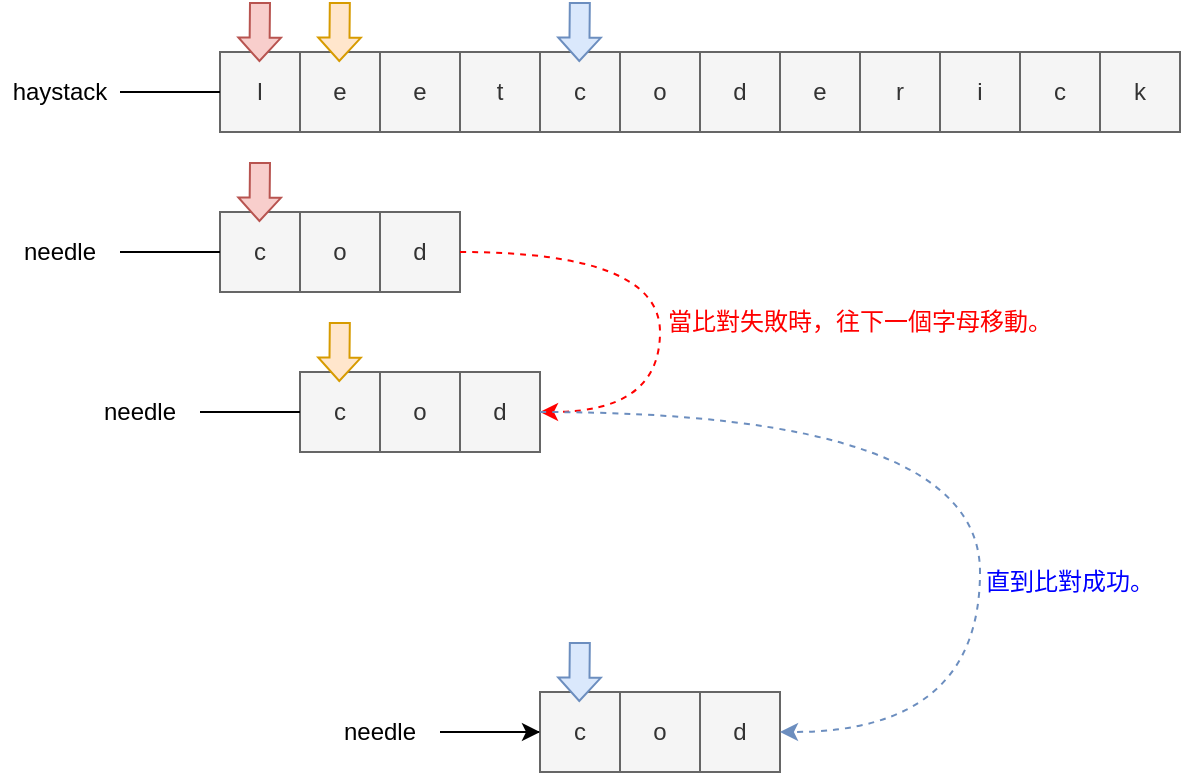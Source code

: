<mxfile version="20.3.0" type="device" pages="7"><diagram id="rYzyWl2HwcuLuf4nZ8Tp" name="第 1 页"><mxGraphModel dx="946" dy="587" grid="1" gridSize="10" guides="1" tooltips="1" connect="1" arrows="1" fold="1" page="1" pageScale="1" pageWidth="827" pageHeight="1169" math="0" shadow="0"><root><mxCell id="0"/><mxCell id="1" parent="0"/><mxCell id="-Jwo9_cNym8_ALRZEWuL-1" value="e" style="rounded=0;whiteSpace=wrap;html=1;fillColor=#f5f5f5;fontColor=#333333;strokeColor=#666666;" parent="1" vertex="1"><mxGeometry x="240" y="280" width="40" height="40" as="geometry"/></mxCell><mxCell id="-Jwo9_cNym8_ALRZEWuL-2" value="e" style="rounded=0;whiteSpace=wrap;html=1;fillColor=#f5f5f5;fontColor=#333333;strokeColor=#666666;" parent="1" vertex="1"><mxGeometry x="280" y="280" width="40" height="40" as="geometry"/></mxCell><mxCell id="-Jwo9_cNym8_ALRZEWuL-3" value="t" style="rounded=0;whiteSpace=wrap;html=1;fillColor=#f5f5f5;fontColor=#333333;strokeColor=#666666;" parent="1" vertex="1"><mxGeometry x="320" y="280" width="40" height="40" as="geometry"/></mxCell><mxCell id="-Jwo9_cNym8_ALRZEWuL-4" value="d" style="rounded=0;whiteSpace=wrap;html=1;fillColor=#f5f5f5;fontColor=#333333;strokeColor=#666666;" parent="1" vertex="1"><mxGeometry x="440" y="280" width="40" height="40" as="geometry"/></mxCell><mxCell id="-Jwo9_cNym8_ALRZEWuL-5" value="i" style="rounded=0;whiteSpace=wrap;html=1;fillColor=#f5f5f5;fontColor=#333333;strokeColor=#666666;" parent="1" vertex="1"><mxGeometry x="560" y="280" width="40" height="40" as="geometry"/></mxCell><mxCell id="-Jwo9_cNym8_ALRZEWuL-6" value="c" style="rounded=0;whiteSpace=wrap;html=1;fillColor=#f5f5f5;fontColor=#333333;strokeColor=#666666;" parent="1" vertex="1"><mxGeometry x="600" y="280" width="40" height="40" as="geometry"/></mxCell><mxCell id="-Jwo9_cNym8_ALRZEWuL-7" value="l" style="rounded=0;whiteSpace=wrap;html=1;fillColor=#f5f5f5;fontColor=#333333;strokeColor=#666666;" parent="1" vertex="1"><mxGeometry x="200" y="280" width="40" height="40" as="geometry"/></mxCell><mxCell id="-Jwo9_cNym8_ALRZEWuL-8" value="c" style="rounded=0;whiteSpace=wrap;html=1;fillColor=#f5f5f5;fontColor=#333333;strokeColor=#666666;" parent="1" vertex="1"><mxGeometry x="360" y="280" width="40" height="40" as="geometry"/></mxCell><mxCell id="-Jwo9_cNym8_ALRZEWuL-9" value="o" style="rounded=0;whiteSpace=wrap;html=1;fillColor=#f5f5f5;fontColor=#333333;strokeColor=#666666;" parent="1" vertex="1"><mxGeometry x="400" y="280" width="40" height="40" as="geometry"/></mxCell><mxCell id="-Jwo9_cNym8_ALRZEWuL-10" value="e" style="rounded=0;whiteSpace=wrap;html=1;fillColor=#f5f5f5;fontColor=#333333;strokeColor=#666666;" parent="1" vertex="1"><mxGeometry x="480" y="280" width="40" height="40" as="geometry"/></mxCell><mxCell id="-Jwo9_cNym8_ALRZEWuL-11" value="r" style="rounded=0;whiteSpace=wrap;html=1;fillColor=#f5f5f5;fontColor=#333333;strokeColor=#666666;" parent="1" vertex="1"><mxGeometry x="520" y="280" width="40" height="40" as="geometry"/></mxCell><mxCell id="-Jwo9_cNym8_ALRZEWuL-13" value="k" style="rounded=0;whiteSpace=wrap;html=1;fillColor=#f5f5f5;fontColor=#333333;strokeColor=#666666;" parent="1" vertex="1"><mxGeometry x="640" y="280" width="40" height="40" as="geometry"/></mxCell><mxCell id="-Jwo9_cNym8_ALRZEWuL-15" style="edgeStyle=orthogonalEdgeStyle;rounded=0;orthogonalLoop=1;jettySize=auto;html=1;exitX=1;exitY=0.5;exitDx=0;exitDy=0;entryX=0;entryY=0.5;entryDx=0;entryDy=0;endArrow=none;endFill=0;" parent="1" source="-Jwo9_cNym8_ALRZEWuL-14" target="-Jwo9_cNym8_ALRZEWuL-7" edge="1"><mxGeometry relative="1" as="geometry"/></mxCell><mxCell id="-Jwo9_cNym8_ALRZEWuL-14" value="haystack" style="text;html=1;align=center;verticalAlign=middle;whiteSpace=wrap;rounded=0;" parent="1" vertex="1"><mxGeometry x="90" y="285" width="60" height="30" as="geometry"/></mxCell><mxCell id="-Jwo9_cNym8_ALRZEWuL-16" value="d" style="rounded=0;whiteSpace=wrap;html=1;fillColor=#f5f5f5;fontColor=#333333;strokeColor=#666666;" parent="1" vertex="1"><mxGeometry x="280" y="360" width="40" height="40" as="geometry"/></mxCell><mxCell id="-Jwo9_cNym8_ALRZEWuL-17" value="c" style="rounded=0;whiteSpace=wrap;html=1;fillColor=#f5f5f5;fontColor=#333333;strokeColor=#666666;" parent="1" vertex="1"><mxGeometry x="200" y="360" width="40" height="40" as="geometry"/></mxCell><mxCell id="-Jwo9_cNym8_ALRZEWuL-18" value="o" style="rounded=0;whiteSpace=wrap;html=1;fillColor=#f5f5f5;fontColor=#333333;strokeColor=#666666;" parent="1" vertex="1"><mxGeometry x="240" y="360" width="40" height="40" as="geometry"/></mxCell><mxCell id="-Jwo9_cNym8_ALRZEWuL-19" style="edgeStyle=orthogonalEdgeStyle;rounded=0;orthogonalLoop=1;jettySize=auto;html=1;exitX=1;exitY=0.5;exitDx=0;exitDy=0;entryX=0;entryY=0.5;entryDx=0;entryDy=0;endArrow=none;endFill=0;" parent="1" source="-Jwo9_cNym8_ALRZEWuL-20" edge="1"><mxGeometry relative="1" as="geometry"><mxPoint x="200" y="380" as="targetPoint"/></mxGeometry></mxCell><mxCell id="-Jwo9_cNym8_ALRZEWuL-20" value="needle" style="text;html=1;strokeColor=none;fillColor=none;align=center;verticalAlign=middle;whiteSpace=wrap;rounded=0;" parent="1" vertex="1"><mxGeometry x="90" y="365" width="60" height="30" as="geometry"/></mxCell><mxCell id="-Jwo9_cNym8_ALRZEWuL-21" value="d" style="rounded=0;whiteSpace=wrap;html=1;fillColor=#f5f5f5;fontColor=#333333;strokeColor=#666666;" parent="1" vertex="1"><mxGeometry x="320" y="440" width="40" height="40" as="geometry"/></mxCell><mxCell id="-Jwo9_cNym8_ALRZEWuL-22" value="c" style="rounded=0;whiteSpace=wrap;html=1;fillColor=#f5f5f5;fontColor=#333333;strokeColor=#666666;" parent="1" vertex="1"><mxGeometry x="240" y="440" width="40" height="40" as="geometry"/></mxCell><mxCell id="-Jwo9_cNym8_ALRZEWuL-23" value="o" style="rounded=0;whiteSpace=wrap;html=1;fillColor=#f5f5f5;fontColor=#333333;strokeColor=#666666;" parent="1" vertex="1"><mxGeometry x="280" y="440" width="40" height="40" as="geometry"/></mxCell><mxCell id="-Jwo9_cNym8_ALRZEWuL-24" style="edgeStyle=orthogonalEdgeStyle;rounded=0;orthogonalLoop=1;jettySize=auto;html=1;exitX=1;exitY=0.5;exitDx=0;exitDy=0;entryX=0;entryY=0.5;entryDx=0;entryDy=0;endArrow=none;endFill=0;" parent="1" edge="1"><mxGeometry relative="1" as="geometry"><mxPoint x="240" y="460" as="targetPoint"/><mxPoint x="190" y="460" as="sourcePoint"/></mxGeometry></mxCell><mxCell id="-Jwo9_cNym8_ALRZEWuL-29" value="d" style="rounded=0;whiteSpace=wrap;html=1;fillColor=#f5f5f5;fontColor=#333333;strokeColor=#666666;" parent="1" vertex="1"><mxGeometry x="440" y="600" width="40" height="40" as="geometry"/></mxCell><mxCell id="-Jwo9_cNym8_ALRZEWuL-36" value="" style="edgeStyle=orthogonalEdgeStyle;rounded=0;orthogonalLoop=1;jettySize=auto;html=1;endArrow=none;endFill=0;" parent="1" source="-Jwo9_cNym8_ALRZEWuL-30" target="-Jwo9_cNym8_ALRZEWuL-35" edge="1"><mxGeometry relative="1" as="geometry"/></mxCell><mxCell id="-Jwo9_cNym8_ALRZEWuL-30" value="c" style="rounded=0;whiteSpace=wrap;html=1;fillColor=#f5f5f5;fontColor=#333333;strokeColor=#666666;" parent="1" vertex="1"><mxGeometry x="360" y="600" width="40" height="40" as="geometry"/></mxCell><mxCell id="-Jwo9_cNym8_ALRZEWuL-31" value="o" style="rounded=0;whiteSpace=wrap;html=1;fillColor=#f5f5f5;fontColor=#333333;strokeColor=#666666;" parent="1" vertex="1"><mxGeometry x="400" y="600" width="40" height="40" as="geometry"/></mxCell><mxCell id="-Jwo9_cNym8_ALRZEWuL-32" style="edgeStyle=orthogonalEdgeStyle;rounded=0;orthogonalLoop=1;jettySize=auto;html=1;exitX=1;exitY=0.5;exitDx=0;exitDy=0;entryX=0;entryY=0.5;entryDx=0;entryDy=0;" parent="1" edge="1"><mxGeometry relative="1" as="geometry"><mxPoint x="360" y="620" as="targetPoint"/><mxPoint x="310" y="620" as="sourcePoint"/></mxGeometry></mxCell><mxCell id="-Jwo9_cNym8_ALRZEWuL-33" value="needle" style="text;html=1;strokeColor=none;fillColor=none;align=center;verticalAlign=middle;whiteSpace=wrap;rounded=0;" parent="1" vertex="1"><mxGeometry x="130" y="445" width="60" height="30" as="geometry"/></mxCell><mxCell id="-Jwo9_cNym8_ALRZEWuL-35" value="needle" style="text;html=1;strokeColor=none;fillColor=none;align=center;verticalAlign=middle;whiteSpace=wrap;rounded=0;" parent="1" vertex="1"><mxGeometry x="250" y="605" width="60" height="30" as="geometry"/></mxCell><mxCell id="-Jwo9_cNym8_ALRZEWuL-37" value="" style="shape=flexArrow;endArrow=classic;html=1;rounded=0;endWidth=10.263;endSize=3.561;fillColor=#f8cecc;strokeColor=#b85450;" parent="1" edge="1"><mxGeometry width="50" height="50" relative="1" as="geometry"><mxPoint x="220" y="335" as="sourcePoint"/><mxPoint x="219.71" y="365" as="targetPoint"/></mxGeometry></mxCell><mxCell id="-Jwo9_cNym8_ALRZEWuL-38" value="" style="shape=flexArrow;endArrow=classic;html=1;rounded=0;endWidth=10.263;endSize=3.561;fillColor=#f8cecc;strokeColor=#b85450;" parent="1" edge="1"><mxGeometry width="50" height="50" relative="1" as="geometry"><mxPoint x="220" y="255" as="sourcePoint"/><mxPoint x="219.71" y="285" as="targetPoint"/></mxGeometry></mxCell><mxCell id="-Jwo9_cNym8_ALRZEWuL-39" value="" style="shape=flexArrow;endArrow=classic;html=1;rounded=0;endWidth=10.263;endSize=3.561;fillColor=#dae8fc;strokeColor=#6c8ebf;" parent="1" edge="1"><mxGeometry width="50" height="50" relative="1" as="geometry"><mxPoint x="379.92" y="575" as="sourcePoint"/><mxPoint x="379.63" y="605" as="targetPoint"/></mxGeometry></mxCell><mxCell id="-Jwo9_cNym8_ALRZEWuL-40" value="" style="shape=flexArrow;endArrow=classic;html=1;rounded=0;endWidth=10.263;endSize=3.561;fillColor=#ffe6cc;strokeColor=#d79b00;" parent="1" edge="1"><mxGeometry width="50" height="50" relative="1" as="geometry"><mxPoint x="259.92" y="415" as="sourcePoint"/><mxPoint x="259.63" y="445" as="targetPoint"/></mxGeometry></mxCell><mxCell id="-Jwo9_cNym8_ALRZEWuL-41" value="" style="shape=flexArrow;endArrow=classic;html=1;rounded=0;endWidth=10.263;endSize=3.561;fillColor=#dae8fc;strokeColor=#6c8ebf;" parent="1" edge="1"><mxGeometry width="50" height="50" relative="1" as="geometry"><mxPoint x="379.92" y="255" as="sourcePoint"/><mxPoint x="379.63" y="285" as="targetPoint"/></mxGeometry></mxCell><mxCell id="-Jwo9_cNym8_ALRZEWuL-42" value="" style="shape=flexArrow;endArrow=classic;html=1;rounded=0;endWidth=10.263;endSize=3.561;fillColor=#ffe6cc;strokeColor=#d79b00;" parent="1" edge="1"><mxGeometry width="50" height="50" relative="1" as="geometry"><mxPoint x="259.92" y="255" as="sourcePoint"/><mxPoint x="259.63" y="285" as="targetPoint"/></mxGeometry></mxCell><mxCell id="-Jwo9_cNym8_ALRZEWuL-44" value="" style="endArrow=classic;html=1;rounded=0;entryX=1;entryY=0.5;entryDx=0;entryDy=0;edgeStyle=orthogonalEdgeStyle;curved=1;strokeColor=#FF0000;dashed=1;exitX=1;exitY=0.5;exitDx=0;exitDy=0;" parent="1" source="-Jwo9_cNym8_ALRZEWuL-16" target="-Jwo9_cNym8_ALRZEWuL-21" edge="1"><mxGeometry width="50" height="50" relative="1" as="geometry"><mxPoint x="300" y="340" as="sourcePoint"/><mxPoint x="210" y="400" as="targetPoint"/><Array as="points"><mxPoint x="420" y="380"/><mxPoint x="420" y="460"/></Array></mxGeometry></mxCell><mxCell id="-Jwo9_cNym8_ALRZEWuL-45" value="" style="endArrow=classic;html=1;rounded=0;exitX=1;exitY=0.5;exitDx=0;exitDy=0;entryX=1;entryY=0.5;entryDx=0;entryDy=0;edgeStyle=orthogonalEdgeStyle;curved=1;strokeColor=#6c8ebf;dashed=1;fillColor=#dae8fc;" parent="1" target="-Jwo9_cNym8_ALRZEWuL-29" edge="1"><mxGeometry width="50" height="50" relative="1" as="geometry"><mxPoint x="360" y="460" as="sourcePoint"/><mxPoint x="400" y="540" as="targetPoint"/><Array as="points"><mxPoint x="580" y="460"/><mxPoint x="580" y="620"/></Array></mxGeometry></mxCell><mxCell id="-Jwo9_cNym8_ALRZEWuL-49" value="&lt;font color=&quot;#ff0000&quot;&gt;當比對失敗時，往下一個字母移動。&lt;/font&gt;" style="text;html=1;strokeColor=none;fillColor=none;align=center;verticalAlign=middle;whiteSpace=wrap;rounded=0;" parent="1" vertex="1"><mxGeometry x="420" y="400" width="200" height="30" as="geometry"/></mxCell><mxCell id="-Jwo9_cNym8_ALRZEWuL-52" value="&lt;font&gt;直到比對成功。&lt;/font&gt;" style="text;html=1;strokeColor=none;fillColor=none;align=center;verticalAlign=middle;whiteSpace=wrap;rounded=0;fontColor=#0000FF;" parent="1" vertex="1"><mxGeometry x="580" y="530" width="90" height="30" as="geometry"/></mxCell></root></mxGraphModel></diagram><diagram id="AcLKe8mBoZxFlH5bkTWL" name="第 2 页"><mxGraphModel dx="890" dy="472" grid="1" gridSize="10" guides="1" tooltips="1" connect="1" arrows="1" fold="1" page="1" pageScale="1" pageWidth="827" pageHeight="1169" math="0" shadow="0"><root><mxCell id="0"/><mxCell id="1" parent="0"/><mxCell id="n8Zf_9Qs6GLFuGGHkc8w-29" value="" style="rounded=0;whiteSpace=wrap;html=1;strokeColor=#FF0000;fontSize=15;fontColor=#0000FF;fillColor=none;dashed=1;" parent="1" vertex="1"><mxGeometry x="240" y="592" width="140" height="60" as="geometry"/></mxCell><mxCell id="n8Zf_9Qs6GLFuGGHkc8w-16" value="" style="rounded=0;whiteSpace=wrap;html=1;strokeColor=#FF0000;fontSize=15;fontColor=#0000FF;fillColor=none;dashed=1;" parent="1" vertex="1"><mxGeometry x="150" y="305" width="140" height="60" as="geometry"/></mxCell><mxCell id="GR_PGMBVBtxz2sG1B22V-1" value="e" style="rounded=0;whiteSpace=wrap;html=1;fillColor=#f5f5f5;fontColor=#333333;strokeColor=#666666;" parent="1" vertex="1"><mxGeometry x="200" y="240" width="40" height="40" as="geometry"/></mxCell><mxCell id="GR_PGMBVBtxz2sG1B22V-2" value="e" style="rounded=0;whiteSpace=wrap;html=1;fillColor=#f5f5f5;fontColor=#333333;strokeColor=#666666;" parent="1" vertex="1"><mxGeometry x="240" y="240" width="40" height="40" as="geometry"/></mxCell><mxCell id="GR_PGMBVBtxz2sG1B22V-3" value="t" style="rounded=0;whiteSpace=wrap;html=1;fillColor=#f5f5f5;fontColor=#333333;strokeColor=#666666;" parent="1" vertex="1"><mxGeometry x="280" y="240" width="40" height="40" as="geometry"/></mxCell><mxCell id="GR_PGMBVBtxz2sG1B22V-4" value="d" style="rounded=0;whiteSpace=wrap;html=1;fillColor=#f5f5f5;fontColor=#333333;strokeColor=#666666;" parent="1" vertex="1"><mxGeometry x="400" y="240" width="40" height="40" as="geometry"/></mxCell><mxCell id="GR_PGMBVBtxz2sG1B22V-7" value="l" style="rounded=0;whiteSpace=wrap;html=1;fillColor=#f5f5f5;fontColor=#333333;strokeColor=#666666;" parent="1" vertex="1"><mxGeometry x="160" y="240" width="40" height="40" as="geometry"/></mxCell><mxCell id="GR_PGMBVBtxz2sG1B22V-8" value="c" style="rounded=0;whiteSpace=wrap;html=1;fillColor=#f5f5f5;fontColor=#333333;strokeColor=#666666;" parent="1" vertex="1"><mxGeometry x="320" y="240" width="40" height="40" as="geometry"/></mxCell><mxCell id="GR_PGMBVBtxz2sG1B22V-9" value="o" style="rounded=0;whiteSpace=wrap;html=1;fillColor=#f5f5f5;fontColor=#333333;strokeColor=#666666;" parent="1" vertex="1"><mxGeometry x="360" y="240" width="40" height="40" as="geometry"/></mxCell><mxCell id="GR_PGMBVBtxz2sG1B22V-10" value="e" style="rounded=0;whiteSpace=wrap;html=1;fillColor=#f5f5f5;fontColor=#333333;strokeColor=#666666;" parent="1" vertex="1"><mxGeometry x="440" y="240" width="40" height="40" as="geometry"/></mxCell><mxCell id="GR_PGMBVBtxz2sG1B22V-17" value="選擇比對的「範圍」：" style="text;html=1;strokeColor=none;fillColor=none;align=left;verticalAlign=middle;whiteSpace=wrap;rounded=0;fontSize=15;fontColor=#FF0000;" parent="1" vertex="1"><mxGeometry x="40" y="160" width="160" height="30" as="geometry"/></mxCell><mxCell id="n8Zf_9Qs6GLFuGGHkc8w-1" style="edgeStyle=orthogonalEdgeStyle;rounded=0;orthogonalLoop=1;jettySize=auto;html=1;exitX=1;exitY=0.5;exitDx=0;exitDy=0;entryX=0;entryY=0.5;entryDx=0;entryDy=0;endArrow=none;endFill=0;" parent="1" source="n8Zf_9Qs6GLFuGGHkc8w-2" edge="1"><mxGeometry relative="1" as="geometry"><mxPoint x="160" y="260" as="targetPoint"/></mxGeometry></mxCell><mxCell id="n8Zf_9Qs6GLFuGGHkc8w-2" value="haystack" style="text;html=1;align=center;verticalAlign=middle;whiteSpace=wrap;rounded=0;" parent="1" vertex="1"><mxGeometry x="50" y="245" width="60" height="30" as="geometry"/></mxCell><mxCell id="n8Zf_9Qs6GLFuGGHkc8w-9" value="a" style="rounded=0;whiteSpace=wrap;html=1;fillColor=#f5f5f5;fontColor=#333333;strokeColor=#666666;" parent="1" vertex="1"><mxGeometry x="200" y="315" width="40" height="40" as="geometry"/></mxCell><mxCell id="n8Zf_9Qs6GLFuGGHkc8w-10" value="t" style="rounded=0;whiteSpace=wrap;html=1;fillColor=#f5f5f5;fontColor=#333333;strokeColor=#666666;" parent="1" vertex="1"><mxGeometry x="240" y="315" width="40" height="40" as="geometry"/></mxCell><mxCell id="n8Zf_9Qs6GLFuGGHkc8w-11" value="c" style="rounded=0;whiteSpace=wrap;html=1;fillColor=#f5f5f5;fontColor=#333333;strokeColor=#666666;" parent="1" vertex="1"><mxGeometry x="160" y="315" width="40" height="40" as="geometry"/></mxCell><mxCell id="n8Zf_9Qs6GLFuGGHkc8w-13" style="edgeStyle=orthogonalEdgeStyle;rounded=0;orthogonalLoop=1;jettySize=auto;html=1;exitX=1;exitY=0.5;exitDx=0;exitDy=0;entryX=0;entryY=0.5;entryDx=0;entryDy=0;endArrow=none;endFill=0;" parent="1" source="n8Zf_9Qs6GLFuGGHkc8w-14" edge="1"><mxGeometry relative="1" as="geometry"><mxPoint x="160.0" y="335" as="targetPoint"/></mxGeometry></mxCell><mxCell id="n8Zf_9Qs6GLFuGGHkc8w-14" value="needle" style="text;html=1;align=center;verticalAlign=middle;whiteSpace=wrap;rounded=0;" parent="1" vertex="1"><mxGeometry x="50" y="320" width="60" height="30" as="geometry"/></mxCell><mxCell id="n8Zf_9Qs6GLFuGGHkc8w-15" value="" style="rounded=0;whiteSpace=wrap;html=1;strokeColor=#FF0000;fontSize=15;fontColor=#0000FF;fillColor=none;dashed=1;" parent="1" vertex="1"><mxGeometry x="150" y="230" width="140" height="60" as="geometry"/></mxCell><mxCell id="n8Zf_9Qs6GLFuGGHkc8w-17" value="" style="shape=flexArrow;endArrow=classic;html=1;rounded=0;strokeColor=#6c8ebf;fontSize=15;fontColor=#FF0000;curved=1;fillColor=#dae8fc;" parent="1" edge="1"><mxGeometry width="50" height="50" relative="1" as="geometry"><mxPoint x="299.52" y="390" as="sourcePoint"/><mxPoint x="300" y="470" as="targetPoint"/></mxGeometry></mxCell><mxCell id="n8Zf_9Qs6GLFuGGHkc8w-18" value="e" style="rounded=0;whiteSpace=wrap;html=1;fillColor=#f5f5f5;fontColor=#333333;strokeColor=#666666;" parent="1" vertex="1"><mxGeometry x="290" y="527" width="40" height="40" as="geometry"/></mxCell><mxCell id="n8Zf_9Qs6GLFuGGHkc8w-19" value="e" style="rounded=0;whiteSpace=wrap;html=1;fillColor=#f5f5f5;fontColor=#333333;strokeColor=#666666;" parent="1" vertex="1"><mxGeometry x="330" y="527" width="40" height="40" as="geometry"/></mxCell><mxCell id="n8Zf_9Qs6GLFuGGHkc8w-20" value="l" style="rounded=0;whiteSpace=wrap;html=1;fillColor=#f5f5f5;fontColor=#333333;strokeColor=#666666;" parent="1" vertex="1"><mxGeometry x="250" y="527" width="40" height="40" as="geometry"/></mxCell><mxCell id="n8Zf_9Qs6GLFuGGHkc8w-21" style="edgeStyle=orthogonalEdgeStyle;rounded=0;orthogonalLoop=1;jettySize=auto;html=1;exitX=1;exitY=0.5;exitDx=0;exitDy=0;entryX=0;entryY=0.5;entryDx=0;entryDy=0;endArrow=none;endFill=0;" parent="1" source="n8Zf_9Qs6GLFuGGHkc8w-22" edge="1"><mxGeometry relative="1" as="geometry"><mxPoint x="250" y="547" as="targetPoint"/></mxGeometry></mxCell><mxCell id="n8Zf_9Qs6GLFuGGHkc8w-22" value="haystack" style="text;html=1;align=center;verticalAlign=middle;whiteSpace=wrap;rounded=0;" parent="1" vertex="1"><mxGeometry x="140" y="532" width="60" height="30" as="geometry"/></mxCell><mxCell id="n8Zf_9Qs6GLFuGGHkc8w-23" value="a" style="rounded=0;whiteSpace=wrap;html=1;fillColor=#f5f5f5;fontColor=#333333;strokeColor=#666666;" parent="1" vertex="1"><mxGeometry x="290" y="602" width="40" height="40" as="geometry"/></mxCell><mxCell id="n8Zf_9Qs6GLFuGGHkc8w-24" value="t" style="rounded=0;whiteSpace=wrap;html=1;fillColor=#f5f5f5;fontColor=#333333;strokeColor=#666666;" parent="1" vertex="1"><mxGeometry x="330" y="602" width="40" height="40" as="geometry"/></mxCell><mxCell id="n8Zf_9Qs6GLFuGGHkc8w-25" value="c" style="rounded=0;whiteSpace=wrap;html=1;fillColor=#f5f5f5;fontColor=#333333;strokeColor=#666666;" parent="1" vertex="1"><mxGeometry x="250" y="602" width="40" height="40" as="geometry"/></mxCell><mxCell id="n8Zf_9Qs6GLFuGGHkc8w-26" style="edgeStyle=orthogonalEdgeStyle;rounded=0;orthogonalLoop=1;jettySize=auto;html=1;exitX=1;exitY=0.5;exitDx=0;exitDy=0;entryX=0;entryY=0.5;entryDx=0;entryDy=0;endArrow=none;endFill=0;" parent="1" source="n8Zf_9Qs6GLFuGGHkc8w-27" edge="1"><mxGeometry relative="1" as="geometry"><mxPoint x="250.0" y="622" as="targetPoint"/></mxGeometry></mxCell><mxCell id="n8Zf_9Qs6GLFuGGHkc8w-27" value="needle" style="text;html=1;align=center;verticalAlign=middle;whiteSpace=wrap;rounded=0;" parent="1" vertex="1"><mxGeometry x="140" y="607" width="60" height="30" as="geometry"/></mxCell><mxCell id="n8Zf_9Qs6GLFuGGHkc8w-28" value="" style="rounded=0;whiteSpace=wrap;html=1;strokeColor=#FF0000;fontSize=15;fontColor=#0000FF;fillColor=none;dashed=1;" parent="1" vertex="1"><mxGeometry x="240" y="517" width="140" height="60" as="geometry"/></mxCell><mxCell id="n8Zf_9Qs6GLFuGGHkc8w-30" value="計算「範圍」字元總和：" style="text;html=1;strokeColor=none;fillColor=none;align=left;verticalAlign=middle;whiteSpace=wrap;rounded=0;fontSize=15;fontColor=#FF0000;" parent="1" vertex="1"><mxGeometry x="40" y="480" width="180" height="30" as="geometry"/></mxCell><mxCell id="n8Zf_9Qs6GLFuGGHkc8w-31" value="haystackBaseSum = 'l' + 'e' + 'e';" style="text;html=1;strokeColor=none;fillColor=none;align=left;verticalAlign=middle;whiteSpace=wrap;rounded=0;dashed=1;fontSize=15;fontColor=#FF0000;" parent="1" vertex="1"><mxGeometry x="400" y="527" width="266" height="30" as="geometry"/></mxCell><mxCell id="n8Zf_9Qs6GLFuGGHkc8w-32" value="needleSum = 'c' + 'a' + 't';" style="text;html=1;strokeColor=none;fillColor=none;align=left;verticalAlign=middle;whiteSpace=wrap;rounded=0;dashed=1;fontSize=15;fontColor=#FF0000;" parent="1" vertex="1"><mxGeometry x="400" y="602" width="266" height="30" as="geometry"/></mxCell></root></mxGraphModel></diagram><diagram id="ezt_Su9S4qjvpnFxyDuW" name="第 3 页"><mxGraphModel dx="861" dy="587" grid="1" gridSize="10" guides="1" tooltips="1" connect="1" arrows="1" fold="1" page="1" pageScale="1" pageWidth="827" pageHeight="1169" math="0" shadow="0"><root><mxCell id="0"/><mxCell id="1" parent="0"/><mxCell id="mQ3MTLc4XqHVA6VQ6_rq-4" value="a" style="rounded=0;whiteSpace=wrap;html=1;fillColor=#f5f5f5;fontColor=#333333;strokeColor=#666666;" parent="1" vertex="1"><mxGeometry x="240" y="240" width="40" height="40" as="geometry"/></mxCell><mxCell id="mJwkG8z7fwhR_ZABnOlu-1" style="edgeStyle=orthogonalEdgeStyle;rounded=0;orthogonalLoop=1;jettySize=auto;html=1;exitX=1;exitY=0.5;exitDx=0;exitDy=0;entryX=0;entryY=0.5;entryDx=0;entryDy=0;endArrow=none;endFill=0;" parent="1" source="mJwkG8z7fwhR_ZABnOlu-2" edge="1"><mxGeometry relative="1" as="geometry"><mxPoint x="240" y="260" as="targetPoint"/></mxGeometry></mxCell><mxCell id="mJwkG8z7fwhR_ZABnOlu-2" value="needle" style="text;html=1;align=center;verticalAlign=middle;whiteSpace=wrap;rounded=0;" parent="1" vertex="1"><mxGeometry x="140" y="245" width="50" height="30" as="geometry"/></mxCell><mxCell id="mJwkG8z7fwhR_ZABnOlu-3" value="a" style="rounded=0;whiteSpace=wrap;html=1;fillColor=#d5e8d4;strokeColor=#82b366;" parent="1" vertex="1"><mxGeometry x="240" y="320" width="40" height="40" as="geometry"/></mxCell><mxCell id="mJwkG8z7fwhR_ZABnOlu-4" value="b" style="rounded=0;whiteSpace=wrap;html=1;fillColor=#d5e8d4;strokeColor=#82b366;" parent="1" vertex="1"><mxGeometry x="280" y="400" width="40" height="40" as="geometry"/></mxCell><mxCell id="mJwkG8z7fwhR_ZABnOlu-5" value="a" style="rounded=0;whiteSpace=wrap;html=1;fillColor=#d5e8d4;strokeColor=#82b366;" parent="1" vertex="1"><mxGeometry x="240" y="400" width="40" height="40" as="geometry"/></mxCell><mxCell id="mJwkG8z7fwhR_ZABnOlu-6" value="b" style="rounded=0;whiteSpace=wrap;html=1;fillColor=#d5e8d4;strokeColor=#82b366;" parent="1" vertex="1"><mxGeometry x="280" y="480" width="40" height="40" as="geometry"/></mxCell><mxCell id="mJwkG8z7fwhR_ZABnOlu-7" value="a" style="rounded=0;whiteSpace=wrap;html=1;fillColor=#d5e8d4;strokeColor=#82b366;" parent="1" vertex="1"><mxGeometry x="240" y="480" width="40" height="40" as="geometry"/></mxCell><mxCell id="mJwkG8z7fwhR_ZABnOlu-8" value="a" style="rounded=0;whiteSpace=wrap;html=1;fillColor=#d5e8d4;strokeColor=#82b366;" parent="1" vertex="1"><mxGeometry x="320" y="480" width="40" height="40" as="geometry"/></mxCell><mxCell id="mJwkG8z7fwhR_ZABnOlu-9" value="b" style="rounded=0;whiteSpace=wrap;html=1;fillColor=#d5e8d4;strokeColor=#82b366;" parent="1" vertex="1"><mxGeometry x="280" y="560" width="40" height="40" as="geometry"/></mxCell><mxCell id="mJwkG8z7fwhR_ZABnOlu-10" value="a" style="rounded=0;whiteSpace=wrap;html=1;fillColor=#d5e8d4;strokeColor=#82b366;" parent="1" vertex="1"><mxGeometry x="240" y="560" width="40" height="40" as="geometry"/></mxCell><mxCell id="mJwkG8z7fwhR_ZABnOlu-11" value="a" style="rounded=0;whiteSpace=wrap;html=1;fillColor=#d5e8d4;strokeColor=#82b366;" parent="1" vertex="1"><mxGeometry x="320" y="560" width="40" height="40" as="geometry"/></mxCell><mxCell id="mJwkG8z7fwhR_ZABnOlu-12" value="b" style="rounded=0;whiteSpace=wrap;html=1;fillColor=#d5e8d4;strokeColor=#82b366;" parent="1" vertex="1"><mxGeometry x="360" y="560" width="40" height="40" as="geometry"/></mxCell><mxCell id="mJwkG8z7fwhR_ZABnOlu-40" value="b" style="rounded=0;whiteSpace=wrap;html=1;fillColor=#f5f5f5;fontColor=#333333;strokeColor=#666666;" parent="1" vertex="1"><mxGeometry x="280" y="240" width="40" height="40" as="geometry"/></mxCell><mxCell id="mJwkG8z7fwhR_ZABnOlu-41" value="c" style="rounded=0;whiteSpace=wrap;html=1;fillColor=#f5f5f5;fontColor=#333333;strokeColor=#666666;" parent="1" vertex="1"><mxGeometry x="400" y="240" width="40" height="40" as="geometry"/></mxCell><mxCell id="mJwkG8z7fwhR_ZABnOlu-43" value="a" style="rounded=0;whiteSpace=wrap;html=1;fillColor=#f5f5f5;fontColor=#333333;strokeColor=#666666;" parent="1" vertex="1"><mxGeometry x="320" y="240" width="40" height="40" as="geometry"/></mxCell><mxCell id="mJwkG8z7fwhR_ZABnOlu-44" value="b" style="rounded=0;whiteSpace=wrap;html=1;fillColor=#f5f5f5;fontColor=#333333;strokeColor=#666666;" parent="1" vertex="1"><mxGeometry x="360" y="240" width="40" height="40" as="geometry"/></mxCell></root></mxGraphModel></diagram><diagram id="-GBVuGFBTWE99pcNB5cb" name="第 4 页"><mxGraphModel dx="861" dy="587" grid="1" gridSize="10" guides="1" tooltips="1" connect="1" arrows="1" fold="1" page="1" pageScale="1" pageWidth="827" pageHeight="1169" math="0" shadow="0"><root><mxCell id="0"/><mxCell id="1" parent="0"/><mxCell id="hyZ8eTjC2WzBnrtXLRUP-1" value="a" style="rounded=0;whiteSpace=wrap;html=1;fillColor=#f5f5f5;fontColor=#333333;strokeColor=#666666;" parent="1" vertex="1"><mxGeometry x="240" y="240" width="40" height="40" as="geometry"/></mxCell><mxCell id="hyZ8eTjC2WzBnrtXLRUP-2" style="edgeStyle=orthogonalEdgeStyle;rounded=0;orthogonalLoop=1;jettySize=auto;html=1;exitX=1;exitY=0.5;exitDx=0;exitDy=0;entryX=0;entryY=0.5;entryDx=0;entryDy=0;endArrow=none;endFill=0;" parent="1" edge="1"><mxGeometry relative="1" as="geometry"><mxPoint x="240" y="260" as="targetPoint"/><mxPoint x="190" y="260" as="sourcePoint"/></mxGeometry></mxCell><mxCell id="hyZ8eTjC2WzBnrtXLRUP-4" value="a" style="rounded=0;whiteSpace=wrap;html=1;fillColor=#d5e8d4;strokeColor=#82b366;" parent="1" vertex="1"><mxGeometry x="240" y="320" width="40" height="40" as="geometry"/></mxCell><mxCell id="hyZ8eTjC2WzBnrtXLRUP-5" value="b" style="rounded=0;whiteSpace=wrap;html=1;fillColor=#d5e8d4;strokeColor=#82b366;" parent="1" vertex="1"><mxGeometry x="280" y="400" width="40" height="40" as="geometry"/></mxCell><mxCell id="hyZ8eTjC2WzBnrtXLRUP-6" value="a" style="rounded=0;whiteSpace=wrap;html=1;fillColor=#d5e8d4;strokeColor=#82b366;" parent="1" vertex="1"><mxGeometry x="240" y="400" width="40" height="40" as="geometry"/></mxCell><mxCell id="hyZ8eTjC2WzBnrtXLRUP-7" value="b" style="rounded=0;whiteSpace=wrap;html=1;fillColor=#d5e8d4;strokeColor=#82b366;" parent="1" vertex="1"><mxGeometry x="280" y="480" width="40" height="40" as="geometry"/></mxCell><mxCell id="hyZ8eTjC2WzBnrtXLRUP-8" value="a" style="rounded=0;whiteSpace=wrap;html=1;fillColor=#d5e8d4;strokeColor=#82b366;" parent="1" vertex="1"><mxGeometry x="240" y="480" width="40" height="40" as="geometry"/></mxCell><mxCell id="hyZ8eTjC2WzBnrtXLRUP-9" value="a" style="rounded=0;whiteSpace=wrap;html=1;fillColor=#d5e8d4;strokeColor=#82b366;" parent="1" vertex="1"><mxGeometry x="320" y="480" width="40" height="40" as="geometry"/></mxCell><mxCell id="hyZ8eTjC2WzBnrtXLRUP-10" value="b" style="rounded=0;whiteSpace=wrap;html=1;fillColor=#d5e8d4;strokeColor=#82b366;" parent="1" vertex="1"><mxGeometry x="280" y="560" width="40" height="40" as="geometry"/></mxCell><mxCell id="hyZ8eTjC2WzBnrtXLRUP-11" value="a" style="rounded=0;whiteSpace=wrap;html=1;fillColor=#d5e8d4;strokeColor=#82b366;" parent="1" vertex="1"><mxGeometry x="240" y="560" width="40" height="40" as="geometry"/></mxCell><mxCell id="hyZ8eTjC2WzBnrtXLRUP-12" value="a" style="rounded=0;whiteSpace=wrap;html=1;fillColor=#d5e8d4;strokeColor=#82b366;" parent="1" vertex="1"><mxGeometry x="320" y="560" width="40" height="40" as="geometry"/></mxCell><mxCell id="hyZ8eTjC2WzBnrtXLRUP-13" value="b" style="rounded=0;whiteSpace=wrap;html=1;fillColor=#d5e8d4;strokeColor=#82b366;" parent="1" vertex="1"><mxGeometry x="360" y="560" width="40" height="40" as="geometry"/></mxCell><mxCell id="hyZ8eTjC2WzBnrtXLRUP-19" value="b" style="rounded=0;whiteSpace=wrap;html=1;fillColor=#f5f5f5;fontColor=#333333;strokeColor=#666666;" parent="1" vertex="1"><mxGeometry x="280" y="240" width="40" height="40" as="geometry"/></mxCell><mxCell id="hyZ8eTjC2WzBnrtXLRUP-20" value="c" style="rounded=0;whiteSpace=wrap;html=1;fillColor=#f5f5f5;fontColor=#333333;strokeColor=#666666;" parent="1" vertex="1"><mxGeometry x="400" y="240" width="40" height="40" as="geometry"/></mxCell><mxCell id="hyZ8eTjC2WzBnrtXLRUP-22" value="a" style="rounded=0;whiteSpace=wrap;html=1;fillColor=#f5f5f5;fontColor=#333333;strokeColor=#666666;" parent="1" vertex="1"><mxGeometry x="320" y="240" width="40" height="40" as="geometry"/></mxCell><mxCell id="hyZ8eTjC2WzBnrtXLRUP-23" value="b" style="rounded=0;whiteSpace=wrap;html=1;fillColor=#f5f5f5;fontColor=#333333;strokeColor=#666666;" parent="1" vertex="1"><mxGeometry x="360" y="240" width="40" height="40" as="geometry"/></mxCell><mxCell id="hyZ8eTjC2WzBnrtXLRUP-24" value="" style="shape=flexArrow;endArrow=classic;html=1;rounded=0;dashed=1;" parent="1" edge="1"><mxGeometry width="50" height="50" relative="1" as="geometry"><mxPoint x="460" y="339.5" as="sourcePoint"/><mxPoint x="540" y="339.5" as="targetPoint"/></mxGeometry></mxCell><mxCell id="hyZ8eTjC2WzBnrtXLRUP-25" value="0" style="text;html=1;align=center;verticalAlign=middle;whiteSpace=wrap;rounded=0;strokeWidth=1;fillColor=#f5f5f5;strokeColor=#666666;fontSize=20;fontColor=#333333;" parent="1" vertex="1"><mxGeometry x="560" y="320" width="40" height="40" as="geometry"/></mxCell><mxCell id="hyZ8eTjC2WzBnrtXLRUP-26" value="" style="shape=flexArrow;endArrow=classic;html=1;rounded=0;dashed=1;" parent="1" edge="1"><mxGeometry width="50" height="50" relative="1" as="geometry"><mxPoint x="460" y="419.5" as="sourcePoint"/><mxPoint x="540" y="419.5" as="targetPoint"/></mxGeometry></mxCell><mxCell id="hyZ8eTjC2WzBnrtXLRUP-27" value="0" style="text;html=1;align=center;verticalAlign=middle;whiteSpace=wrap;rounded=0;strokeWidth=1;fillColor=#f5f5f5;strokeColor=#666666;fontSize=20;fontColor=#333333;" parent="1" vertex="1"><mxGeometry x="560" y="400" width="40" height="40" as="geometry"/></mxCell><mxCell id="hyZ8eTjC2WzBnrtXLRUP-28" value="" style="shape=flexArrow;endArrow=classic;html=1;rounded=0;dashed=1;" parent="1" edge="1"><mxGeometry width="50" height="50" relative="1" as="geometry"><mxPoint x="460" y="584" as="sourcePoint"/><mxPoint x="540" y="584" as="targetPoint"/></mxGeometry></mxCell><mxCell id="hyZ8eTjC2WzBnrtXLRUP-29" value="2" style="text;html=1;align=center;verticalAlign=middle;whiteSpace=wrap;rounded=0;strokeWidth=1;fillColor=#f5f5f5;strokeColor=#666666;fontSize=20;fontColor=#333333;" parent="1" vertex="1"><mxGeometry x="560" y="560" width="40" height="40" as="geometry"/></mxCell><mxCell id="hyZ8eTjC2WzBnrtXLRUP-30" value="" style="shape=flexArrow;endArrow=classic;html=1;rounded=0;dashed=1;" parent="1" edge="1"><mxGeometry width="50" height="50" relative="1" as="geometry"><mxPoint x="460" y="499.5" as="sourcePoint"/><mxPoint x="540" y="499.5" as="targetPoint"/></mxGeometry></mxCell><mxCell id="hyZ8eTjC2WzBnrtXLRUP-31" value="1" style="text;html=1;align=center;verticalAlign=middle;whiteSpace=wrap;rounded=0;strokeWidth=1;fillColor=#f5f5f5;strokeColor=#666666;fontSize=20;fontColor=#333333;" parent="1" vertex="1"><mxGeometry x="560" y="480" width="40" height="40" as="geometry"/></mxCell><mxCell id="B7R9NOdJzavsswsO4GhL-1" value="needle" style="text;html=1;align=center;verticalAlign=middle;whiteSpace=wrap;rounded=0;" parent="1" vertex="1"><mxGeometry x="140" y="245" width="50" height="30" as="geometry"/></mxCell></root></mxGraphModel></diagram><diagram id="XZA4tfCcB1CKlKBpjK2C" name="第 5 页"><mxGraphModel dx="861" dy="587" grid="1" gridSize="10" guides="1" tooltips="1" connect="1" arrows="1" fold="1" page="1" pageScale="1" pageWidth="827" pageHeight="1169" math="0" shadow="0"><root><mxCell id="0"/><mxCell id="1" parent="0"/><mxCell id="Y2tGF3scWMbihp3-96Uw-4" value="b" style="rounded=0;whiteSpace=wrap;html=1;fillColor=#f5f5f5;strokeColor=#666666;fontColor=#333333;" vertex="1" parent="1"><mxGeometry x="360" y="360" width="40" height="40" as="geometry"/></mxCell><mxCell id="Y2tGF3scWMbihp3-96Uw-5" value="a" style="rounded=0;whiteSpace=wrap;html=1;fillColor=#f5f5f5;strokeColor=#666666;fontColor=#333333;" vertex="1" parent="1"><mxGeometry x="320" y="360" width="40" height="40" as="geometry"/></mxCell><mxCell id="Y2tGF3scWMbihp3-96Uw-26" value="" style="endArrow=classic;html=1;rounded=0;strokeWidth=2;strokeColor=#FF0000;" edge="1" parent="1"><mxGeometry width="50" height="50" relative="1" as="geometry"><mxPoint x="320" y="340" as="sourcePoint"/><mxPoint x="350" y="340" as="targetPoint"/></mxGeometry></mxCell><mxCell id="Y2tGF3scWMbihp3-96Uw-27" value="a" style="rounded=0;whiteSpace=wrap;html=1;fillColor=#f8cecc;strokeColor=#b85450;" vertex="1" parent="1"><mxGeometry x="320" y="280" width="40" height="40" as="geometry"/></mxCell><mxCell id="Y2tGF3scWMbihp3-96Uw-28" value="" style="endArrow=classic;html=1;rounded=0;strokeWidth=2;strokeColor=#0000FF;" edge="1" parent="1"><mxGeometry width="50" height="50" relative="1" as="geometry"><mxPoint x="400" y="419.5" as="sourcePoint"/><mxPoint x="370" y="419.5" as="targetPoint"/></mxGeometry></mxCell><mxCell id="Jy-VPr6nUZMOg3EqIrAz-1" value="前綴" style="text;html=1;strokeColor=none;fillColor=none;align=center;verticalAlign=middle;whiteSpace=wrap;rounded=0;fontSize=15;fontColor=#FF0000;" vertex="1" parent="1"><mxGeometry x="260" y="320" width="60" height="40" as="geometry"/></mxCell><mxCell id="Jy-VPr6nUZMOg3EqIrAz-2" value="後綴" style="text;html=1;strokeColor=none;fillColor=none;align=center;verticalAlign=middle;whiteSpace=wrap;rounded=0;fontSize=15;fontColor=#0000FF;" vertex="1" parent="1"><mxGeometry x="400" y="400" width="60" height="40" as="geometry"/></mxCell><mxCell id="Jy-VPr6nUZMOg3EqIrAz-3" value="b" style="rounded=0;whiteSpace=wrap;html=1;fillColor=#dae8fc;strokeColor=#6c8ebf;" vertex="1" parent="1"><mxGeometry x="360" y="440" width="40" height="40" as="geometry"/></mxCell></root></mxGraphModel></diagram><diagram id="cRd4STVVP2DwOmK9fBBd" name="第 6 页"><mxGraphModel dx="861" dy="587" grid="1" gridSize="10" guides="1" tooltips="1" connect="1" arrows="1" fold="1" page="1" pageScale="1" pageWidth="827" pageHeight="1169" math="0" shadow="0"><root><mxCell id="0"/><mxCell id="1" parent="0"/><mxCell id="tuaPm251pMu8dhGmm1A4-1" value="b" style="rounded=0;whiteSpace=wrap;html=1;fillColor=#f8cecc;strokeColor=#b85450;" vertex="1" parent="1"><mxGeometry x="360" y="200" width="40" height="40" as="geometry"/></mxCell><mxCell id="tuaPm251pMu8dhGmm1A4-2" value="a" style="rounded=0;whiteSpace=wrap;html=1;fillColor=#f8cecc;strokeColor=#b85450;" vertex="1" parent="1"><mxGeometry x="320" y="200" width="40" height="40" as="geometry"/></mxCell><mxCell id="tuaPm251pMu8dhGmm1A4-3" value="a" style="rounded=0;whiteSpace=wrap;html=1;fillColor=#f5f5f5;strokeColor=#666666;fontColor=#333333;" vertex="1" parent="1"><mxGeometry x="400" y="360" width="40" height="40" as="geometry"/></mxCell><mxCell id="XNLpIu1huyEcEGO-KyTr-1" value="b" style="rounded=0;whiteSpace=wrap;html=1;fillColor=#f5f5f5;strokeColor=#666666;fontColor=#333333;" vertex="1" parent="1"><mxGeometry x="360" y="360" width="40" height="40" as="geometry"/></mxCell><mxCell id="XNLpIu1huyEcEGO-KyTr-2" value="a" style="rounded=0;whiteSpace=wrap;html=1;fillColor=#f5f5f5;strokeColor=#666666;fontColor=#333333;" vertex="1" parent="1"><mxGeometry x="320" y="360" width="40" height="40" as="geometry"/></mxCell><mxCell id="XNLpIu1huyEcEGO-KyTr-3" value="" style="endArrow=classic;html=1;rounded=0;strokeWidth=2;strokeColor=#FF0000;" edge="1" parent="1"><mxGeometry width="50" height="50" relative="1" as="geometry"><mxPoint x="320" y="340" as="sourcePoint"/><mxPoint x="350" y="340" as="targetPoint"/></mxGeometry></mxCell><mxCell id="XNLpIu1huyEcEGO-KyTr-4" value="a" style="rounded=0;whiteSpace=wrap;html=1;fillColor=#f8cecc;strokeColor=#b85450;" vertex="1" parent="1"><mxGeometry x="320" y="280" width="40" height="40" as="geometry"/></mxCell><mxCell id="XNLpIu1huyEcEGO-KyTr-5" value="" style="endArrow=classic;html=1;rounded=0;strokeWidth=2;strokeColor=#0000FF;" edge="1" parent="1"><mxGeometry width="50" height="50" relative="1" as="geometry"><mxPoint x="440" y="419.5" as="sourcePoint"/><mxPoint x="410" y="419.5" as="targetPoint"/></mxGeometry></mxCell><mxCell id="XNLpIu1huyEcEGO-KyTr-6" value="前綴" style="text;html=1;strokeColor=none;fillColor=none;align=center;verticalAlign=middle;whiteSpace=wrap;rounded=0;fontSize=15;fontColor=#FF0000;" vertex="1" parent="1"><mxGeometry x="260" y="320" width="60" height="40" as="geometry"/></mxCell><mxCell id="XNLpIu1huyEcEGO-KyTr-7" value="後綴" style="text;html=1;strokeColor=none;fillColor=none;align=center;verticalAlign=middle;whiteSpace=wrap;rounded=0;fontSize=15;fontColor=#0000FF;" vertex="1" parent="1"><mxGeometry x="440" y="400" width="60" height="40" as="geometry"/></mxCell><mxCell id="XNLpIu1huyEcEGO-KyTr-8" value="b" style="rounded=0;whiteSpace=wrap;html=1;fillColor=#dae8fc;strokeColor=#6c8ebf;" vertex="1" parent="1"><mxGeometry x="360" y="520" width="40" height="40" as="geometry"/></mxCell><mxCell id="XNLpIu1huyEcEGO-KyTr-9" value="a" style="rounded=0;whiteSpace=wrap;html=1;fillColor=#dae8fc;strokeColor=#6c8ebf;" vertex="1" parent="1"><mxGeometry x="400" y="440" width="40" height="40" as="geometry"/></mxCell><mxCell id="lQNG0WFoNtSVy3QBmTk4-1" value="a" style="rounded=0;whiteSpace=wrap;html=1;fillColor=#dae8fc;strokeColor=#6c8ebf;" vertex="1" parent="1"><mxGeometry x="400" y="520" width="40" height="40" as="geometry"/></mxCell></root></mxGraphModel></diagram><diagram id="AQCvtC_EhZUo_XlTE-8O" name="第 7 页"><mxGraphModel dx="861" dy="587" grid="1" gridSize="10" guides="1" tooltips="1" connect="1" arrows="1" fold="1" page="1" pageScale="1" pageWidth="827" pageHeight="1169" math="0" shadow="0"><root><mxCell id="0"/><mxCell id="1" parent="0"/><mxCell id="bVtG0ZJK1dtF0G_7C8da-1" value="b" style="rounded=0;whiteSpace=wrap;html=1;fillColor=#f8cecc;strokeColor=#b85450;" vertex="1" parent="1"><mxGeometry x="360" y="120" width="40" height="40" as="geometry"/></mxCell><mxCell id="bVtG0ZJK1dtF0G_7C8da-2" value="a" style="rounded=0;whiteSpace=wrap;html=1;fillColor=#f8cecc;strokeColor=#b85450;" vertex="1" parent="1"><mxGeometry x="320" y="120" width="40" height="40" as="geometry"/></mxCell><mxCell id="bVtG0ZJK1dtF0G_7C8da-3" value="a" style="rounded=0;whiteSpace=wrap;html=1;fillColor=#f8cecc;strokeColor=#b85450;" vertex="1" parent="1"><mxGeometry x="400" y="120" width="40" height="40" as="geometry"/></mxCell><mxCell id="RYb9H8Ul9adW4gTPHKLj-1" value="b" style="rounded=0;whiteSpace=wrap;html=1;fillColor=#f8cecc;strokeColor=#b85450;" vertex="1" parent="1"><mxGeometry x="360" y="200" width="40" height="40" as="geometry"/></mxCell><mxCell id="RYb9H8Ul9adW4gTPHKLj-2" value="a" style="rounded=0;whiteSpace=wrap;html=1;fillColor=#f8cecc;strokeColor=#b85450;" vertex="1" parent="1"><mxGeometry x="320" y="200" width="40" height="40" as="geometry"/></mxCell><mxCell id="RYb9H8Ul9adW4gTPHKLj-3" value="a" style="rounded=0;whiteSpace=wrap;html=1;fillColor=#f5f5f5;strokeColor=#666666;fontColor=#333333;" vertex="1" parent="1"><mxGeometry x="400" y="360" width="40" height="40" as="geometry"/></mxCell><mxCell id="RYb9H8Ul9adW4gTPHKLj-4" value="b" style="rounded=0;whiteSpace=wrap;html=1;fillColor=#f5f5f5;strokeColor=#666666;fontColor=#333333;" vertex="1" parent="1"><mxGeometry x="360" y="360" width="40" height="40" as="geometry"/></mxCell><mxCell id="RYb9H8Ul9adW4gTPHKLj-5" value="a" style="rounded=0;whiteSpace=wrap;html=1;fillColor=#f5f5f5;strokeColor=#666666;fontColor=#333333;" vertex="1" parent="1"><mxGeometry x="320" y="360" width="40" height="40" as="geometry"/></mxCell><mxCell id="RYb9H8Ul9adW4gTPHKLj-6" value="" style="endArrow=classic;html=1;rounded=0;strokeWidth=2;strokeColor=#FF0000;" edge="1" parent="1"><mxGeometry width="50" height="50" relative="1" as="geometry"><mxPoint x="320" y="340" as="sourcePoint"/><mxPoint x="350" y="340" as="targetPoint"/></mxGeometry></mxCell><mxCell id="RYb9H8Ul9adW4gTPHKLj-7" value="a" style="rounded=0;whiteSpace=wrap;html=1;fillColor=#f8cecc;strokeColor=#b85450;" vertex="1" parent="1"><mxGeometry x="320" y="280" width="40" height="40" as="geometry"/></mxCell><mxCell id="RYb9H8Ul9adW4gTPHKLj-8" value="" style="endArrow=classic;html=1;rounded=0;strokeWidth=2;strokeColor=#0000FF;" edge="1" parent="1"><mxGeometry width="50" height="50" relative="1" as="geometry"><mxPoint x="480" y="419.5" as="sourcePoint"/><mxPoint x="450" y="419.5" as="targetPoint"/></mxGeometry></mxCell><mxCell id="RYb9H8Ul9adW4gTPHKLj-9" value="前綴" style="text;html=1;strokeColor=none;fillColor=none;align=center;verticalAlign=middle;whiteSpace=wrap;rounded=0;fontSize=15;fontColor=#FF0000;" vertex="1" parent="1"><mxGeometry x="260" y="320" width="60" height="40" as="geometry"/></mxCell><mxCell id="RYb9H8Ul9adW4gTPHKLj-10" value="後綴" style="text;html=1;strokeColor=none;fillColor=none;align=center;verticalAlign=middle;whiteSpace=wrap;rounded=0;fontSize=15;fontColor=#0000FF;" vertex="1" parent="1"><mxGeometry x="480" y="400" width="60" height="40" as="geometry"/></mxCell><mxCell id="RYb9H8Ul9adW4gTPHKLj-11" value="b" style="rounded=0;whiteSpace=wrap;html=1;fillColor=#dae8fc;strokeColor=#6c8ebf;" vertex="1" parent="1"><mxGeometry x="360" y="600" width="40" height="40" as="geometry"/></mxCell><mxCell id="RYb9H8Ul9adW4gTPHKLj-12" value="a" style="rounded=0;whiteSpace=wrap;html=1;fillColor=#dae8fc;strokeColor=#6c8ebf;" vertex="1" parent="1"><mxGeometry x="400" y="520" width="40" height="40" as="geometry"/></mxCell><mxCell id="RYb9H8Ul9adW4gTPHKLj-13" value="a" style="rounded=0;whiteSpace=wrap;html=1;fillColor=#dae8fc;strokeColor=#6c8ebf;" vertex="1" parent="1"><mxGeometry x="400" y="600" width="40" height="40" as="geometry"/></mxCell><mxCell id="RYb9H8Ul9adW4gTPHKLj-14" value="b" style="rounded=0;whiteSpace=wrap;html=1;fillColor=#f5f5f5;strokeColor=#666666;fontColor=#333333;" vertex="1" parent="1"><mxGeometry x="440" y="360" width="40" height="40" as="geometry"/></mxCell><mxCell id="RYb9H8Ul9adW4gTPHKLj-15" value="b" style="rounded=0;whiteSpace=wrap;html=1;fillColor=#dae8fc;strokeColor=#6c8ebf;" vertex="1" parent="1"><mxGeometry x="440" y="440" width="40" height="40" as="geometry"/></mxCell><mxCell id="RYb9H8Ul9adW4gTPHKLj-16" value="b" style="rounded=0;whiteSpace=wrap;html=1;fillColor=#dae8fc;strokeColor=#6c8ebf;" vertex="1" parent="1"><mxGeometry x="440" y="600" width="40" height="40" as="geometry"/></mxCell><mxCell id="RYb9H8Ul9adW4gTPHKLj-17" value="b" style="rounded=0;whiteSpace=wrap;html=1;fillColor=#dae8fc;strokeColor=#6c8ebf;" vertex="1" parent="1"><mxGeometry x="440" y="520" width="40" height="40" as="geometry"/></mxCell></root></mxGraphModel></diagram></mxfile>